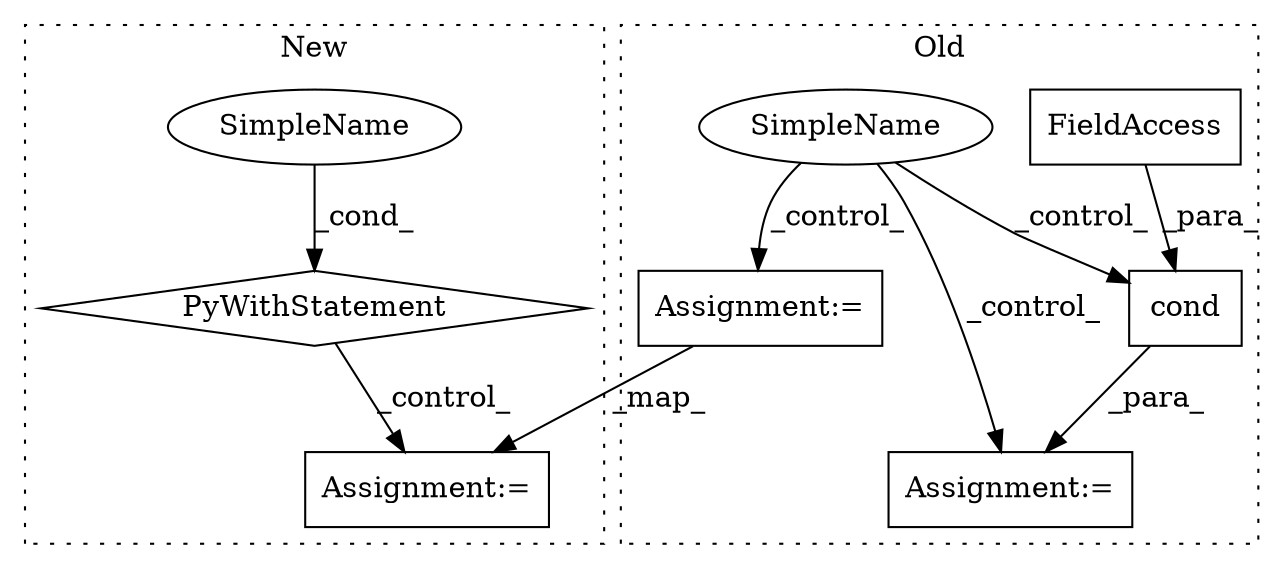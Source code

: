 digraph G {
subgraph cluster0 {
1 [label="cond" a="32" s="3475,3546" l="5,1" shape="box"];
3 [label="FieldAccess" a="22" s="3508" l="17" shape="box"];
4 [label="SimpleName" a="42" s="" l="" shape="ellipse"];
5 [label="Assignment:=" a="7" s="3463" l="1" shape="box"];
8 [label="Assignment:=" a="7" s="2708" l="1" shape="box"];
label = "Old";
style="dotted";
}
subgraph cluster1 {
2 [label="PyWithStatement" a="104" s="2913,2975" l="10,2" shape="diamond"];
6 [label="SimpleName" a="42" s="" l="" shape="ellipse"];
7 [label="Assignment:=" a="7" s="3508" l="1" shape="box"];
label = "New";
style="dotted";
}
1 -> 5 [label="_para_"];
2 -> 7 [label="_control_"];
3 -> 1 [label="_para_"];
4 -> 8 [label="_control_"];
4 -> 5 [label="_control_"];
4 -> 1 [label="_control_"];
6 -> 2 [label="_cond_"];
8 -> 7 [label="_map_"];
}